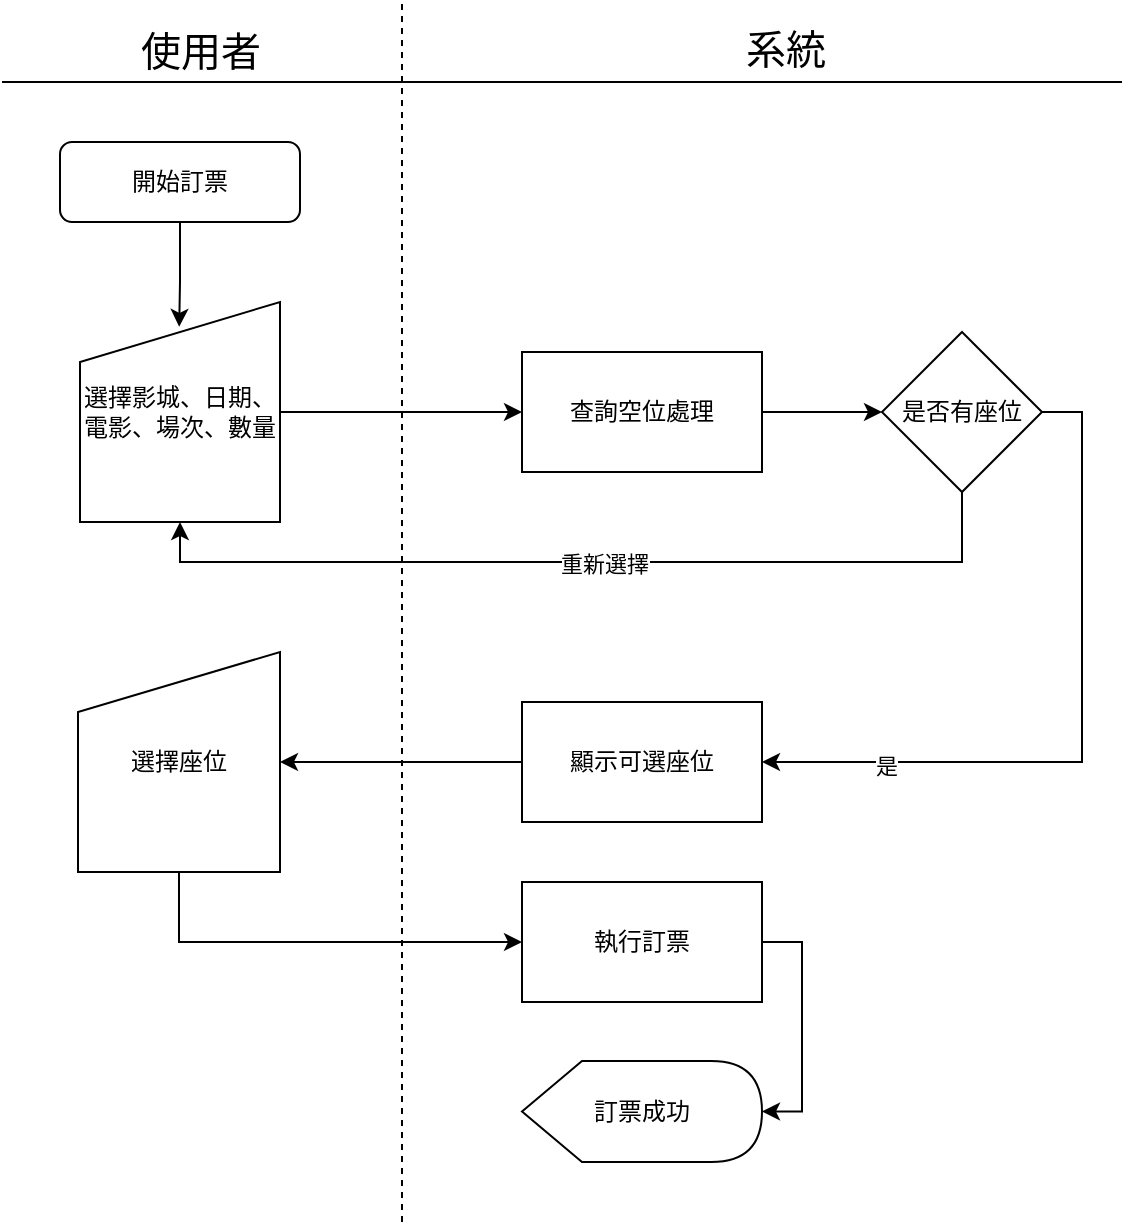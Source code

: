 <mxfile version="12.9.13" type="device"><diagram id="C5RBs43oDa-KdzZeNtuy" name="Page-1"><mxGraphModel dx="1038" dy="607" grid="1" gridSize="10" guides="1" tooltips="1" connect="1" arrows="1" fold="1" page="1" pageScale="1" pageWidth="827" pageHeight="1169" math="0" shadow="0"><root><mxCell id="WIyWlLk6GJQsqaUBKTNV-0"/><mxCell id="WIyWlLk6GJQsqaUBKTNV-1" parent="WIyWlLk6GJQsqaUBKTNV-0"/><mxCell id="DeXpPYWuCqwIkRiWiLgw-7" style="edgeStyle=orthogonalEdgeStyle;rounded=0;orthogonalLoop=1;jettySize=auto;html=1;exitX=0.5;exitY=1;exitDx=0;exitDy=0;entryX=0.496;entryY=0.113;entryDx=0;entryDy=0;entryPerimeter=0;" parent="WIyWlLk6GJQsqaUBKTNV-1" source="WIyWlLk6GJQsqaUBKTNV-3" target="DeXpPYWuCqwIkRiWiLgw-6" edge="1"><mxGeometry relative="1" as="geometry"><Array as="points"><mxPoint x="209" y="150"/><mxPoint x="209" y="150"/></Array></mxGeometry></mxCell><mxCell id="WIyWlLk6GJQsqaUBKTNV-3" value="&lt;font style=&quot;font-size: 12px&quot;&gt;開始訂票&lt;/font&gt;" style="rounded=1;whiteSpace=wrap;html=1;fontSize=12;glass=0;strokeWidth=1;shadow=0;" parent="WIyWlLk6GJQsqaUBKTNV-1" vertex="1"><mxGeometry x="149" y="80" width="120" height="40" as="geometry"/></mxCell><mxCell id="DeXpPYWuCqwIkRiWiLgw-0" value="&lt;font style=&quot;font-size: 20px&quot;&gt;使用者&lt;/font&gt;" style="text;html=1;align=center;verticalAlign=middle;resizable=0;points=[];autosize=1;" parent="WIyWlLk6GJQsqaUBKTNV-1" vertex="1"><mxGeometry x="179" y="24" width="80" height="20" as="geometry"/></mxCell><mxCell id="DeXpPYWuCqwIkRiWiLgw-5" value="&lt;div style=&quot;text-align: center&quot;&gt;&lt;span style=&quot;font-size: 20px&quot;&gt;&lt;font face=&quot;helvetica&quot;&gt;系統&lt;/font&gt;&lt;/span&gt;&lt;/div&gt;" style="text;whiteSpace=wrap;html=1;" parent="WIyWlLk6GJQsqaUBKTNV-1" vertex="1"><mxGeometry x="490" y="15" width="50" height="29" as="geometry"/></mxCell><mxCell id="DeXpPYWuCqwIkRiWiLgw-10" style="edgeStyle=orthogonalEdgeStyle;rounded=0;orthogonalLoop=1;jettySize=auto;html=1;exitX=1;exitY=0.5;exitDx=0;exitDy=0;entryX=0;entryY=0.5;entryDx=0;entryDy=0;" parent="WIyWlLk6GJQsqaUBKTNV-1" source="DeXpPYWuCqwIkRiWiLgw-6" target="DeXpPYWuCqwIkRiWiLgw-9" edge="1"><mxGeometry relative="1" as="geometry"/></mxCell><mxCell id="DeXpPYWuCqwIkRiWiLgw-6" value="選擇影城、日期、電影、場次、數量" style="shape=manualInput;whiteSpace=wrap;html=1;" parent="WIyWlLk6GJQsqaUBKTNV-1" vertex="1"><mxGeometry x="159" y="160" width="100" height="110" as="geometry"/></mxCell><mxCell id="DeXpPYWuCqwIkRiWiLgw-23" style="edgeStyle=orthogonalEdgeStyle;rounded=0;orthogonalLoop=1;jettySize=auto;html=1;exitX=1;exitY=0.5;exitDx=0;exitDy=0;entryX=0;entryY=0.5;entryDx=0;entryDy=0;" parent="WIyWlLk6GJQsqaUBKTNV-1" source="DeXpPYWuCqwIkRiWiLgw-9" target="DeXpPYWuCqwIkRiWiLgw-11" edge="1"><mxGeometry relative="1" as="geometry"/></mxCell><mxCell id="DeXpPYWuCqwIkRiWiLgw-9" value="查詢空位處理" style="rounded=0;whiteSpace=wrap;html=1;" parent="WIyWlLk6GJQsqaUBKTNV-1" vertex="1"><mxGeometry x="380" y="185" width="120" height="60" as="geometry"/></mxCell><mxCell id="DeXpPYWuCqwIkRiWiLgw-25" style="edgeStyle=orthogonalEdgeStyle;rounded=0;orthogonalLoop=1;jettySize=auto;html=1;exitX=1;exitY=0.5;exitDx=0;exitDy=0;entryX=1;entryY=0.5;entryDx=0;entryDy=0;" parent="WIyWlLk6GJQsqaUBKTNV-1" source="DeXpPYWuCqwIkRiWiLgw-11" target="DeXpPYWuCqwIkRiWiLgw-24" edge="1"><mxGeometry relative="1" as="geometry"/></mxCell><mxCell id="DeXpPYWuCqwIkRiWiLgw-26" value="是" style="edgeLabel;html=1;align=center;verticalAlign=middle;resizable=0;points=[];" parent="DeXpPYWuCqwIkRiWiLgw-25" vertex="1" connectable="0"><mxGeometry x="0.652" y="2" relative="1" as="geometry"><mxPoint as="offset"/></mxGeometry></mxCell><mxCell id="ki8Yyu5bcNmoQWaV7oPN-2" style="edgeStyle=orthogonalEdgeStyle;rounded=0;orthogonalLoop=1;jettySize=auto;html=1;exitX=0.5;exitY=1;exitDx=0;exitDy=0;entryX=0.5;entryY=1;entryDx=0;entryDy=0;" edge="1" parent="WIyWlLk6GJQsqaUBKTNV-1" source="DeXpPYWuCqwIkRiWiLgw-11" target="DeXpPYWuCqwIkRiWiLgw-6"><mxGeometry relative="1" as="geometry"/></mxCell><mxCell id="ki8Yyu5bcNmoQWaV7oPN-3" value="重新選擇" style="edgeLabel;html=1;align=center;verticalAlign=middle;resizable=0;points=[];" vertex="1" connectable="0" parent="ki8Yyu5bcNmoQWaV7oPN-2"><mxGeometry x="-0.041" y="1" relative="1" as="geometry"><mxPoint as="offset"/></mxGeometry></mxCell><mxCell id="DeXpPYWuCqwIkRiWiLgw-11" value="是否有座位" style="rhombus;whiteSpace=wrap;html=1;" parent="WIyWlLk6GJQsqaUBKTNV-1" vertex="1"><mxGeometry x="560" y="175" width="80" height="80" as="geometry"/></mxCell><mxCell id="DeXpPYWuCqwIkRiWiLgw-35" style="edgeStyle=orthogonalEdgeStyle;rounded=0;orthogonalLoop=1;jettySize=auto;html=1;entryX=1;entryY=0.5;entryDx=0;entryDy=0;" parent="WIyWlLk6GJQsqaUBKTNV-1" source="DeXpPYWuCqwIkRiWiLgw-24" target="DeXpPYWuCqwIkRiWiLgw-27" edge="1"><mxGeometry relative="1" as="geometry"/></mxCell><mxCell id="DeXpPYWuCqwIkRiWiLgw-24" value="顯示可選座位" style="rounded=0;whiteSpace=wrap;html=1;" parent="WIyWlLk6GJQsqaUBKTNV-1" vertex="1"><mxGeometry x="380" y="360" width="120" height="60" as="geometry"/></mxCell><mxCell id="DeXpPYWuCqwIkRiWiLgw-30" style="edgeStyle=orthogonalEdgeStyle;rounded=0;orthogonalLoop=1;jettySize=auto;html=1;exitX=0.5;exitY=1;exitDx=0;exitDy=0;entryX=0;entryY=0.5;entryDx=0;entryDy=0;" parent="WIyWlLk6GJQsqaUBKTNV-1" source="DeXpPYWuCqwIkRiWiLgw-27" target="DeXpPYWuCqwIkRiWiLgw-29" edge="1"><mxGeometry relative="1" as="geometry"/></mxCell><mxCell id="DeXpPYWuCqwIkRiWiLgw-27" value="選擇座位" style="shape=manualInput;whiteSpace=wrap;html=1;" parent="WIyWlLk6GJQsqaUBKTNV-1" vertex="1"><mxGeometry x="158" y="335" width="101" height="110" as="geometry"/></mxCell><mxCell id="DeXpPYWuCqwIkRiWiLgw-32" style="edgeStyle=orthogonalEdgeStyle;rounded=0;orthogonalLoop=1;jettySize=auto;html=1;exitX=1;exitY=0.5;exitDx=0;exitDy=0;entryX=1;entryY=0.5;entryDx=0;entryDy=0;entryPerimeter=0;" parent="WIyWlLk6GJQsqaUBKTNV-1" source="DeXpPYWuCqwIkRiWiLgw-29" target="DeXpPYWuCqwIkRiWiLgw-31" edge="1"><mxGeometry relative="1" as="geometry"/></mxCell><mxCell id="DeXpPYWuCqwIkRiWiLgw-29" value="執行訂票" style="rounded=0;whiteSpace=wrap;html=1;" parent="WIyWlLk6GJQsqaUBKTNV-1" vertex="1"><mxGeometry x="380" y="450" width="120" height="60" as="geometry"/></mxCell><mxCell id="DeXpPYWuCqwIkRiWiLgw-31" value="訂票成功" style="shape=display;whiteSpace=wrap;html=1;" parent="WIyWlLk6GJQsqaUBKTNV-1" vertex="1"><mxGeometry x="380" y="539.5" width="120" height="50.5" as="geometry"/></mxCell><mxCell id="DeXpPYWuCqwIkRiWiLgw-33" value="" style="endArrow=none;dashed=1;html=1;" parent="WIyWlLk6GJQsqaUBKTNV-1" edge="1"><mxGeometry width="50" height="50" relative="1" as="geometry"><mxPoint x="320" y="620" as="sourcePoint"/><mxPoint x="320" y="10" as="targetPoint"/></mxGeometry></mxCell><mxCell id="DeXpPYWuCqwIkRiWiLgw-34" value="" style="endArrow=none;html=1;" parent="WIyWlLk6GJQsqaUBKTNV-1" edge="1"><mxGeometry width="50" height="50" relative="1" as="geometry"><mxPoint x="120" y="50" as="sourcePoint"/><mxPoint x="680" y="50" as="targetPoint"/></mxGeometry></mxCell></root></mxGraphModel></diagram></mxfile>